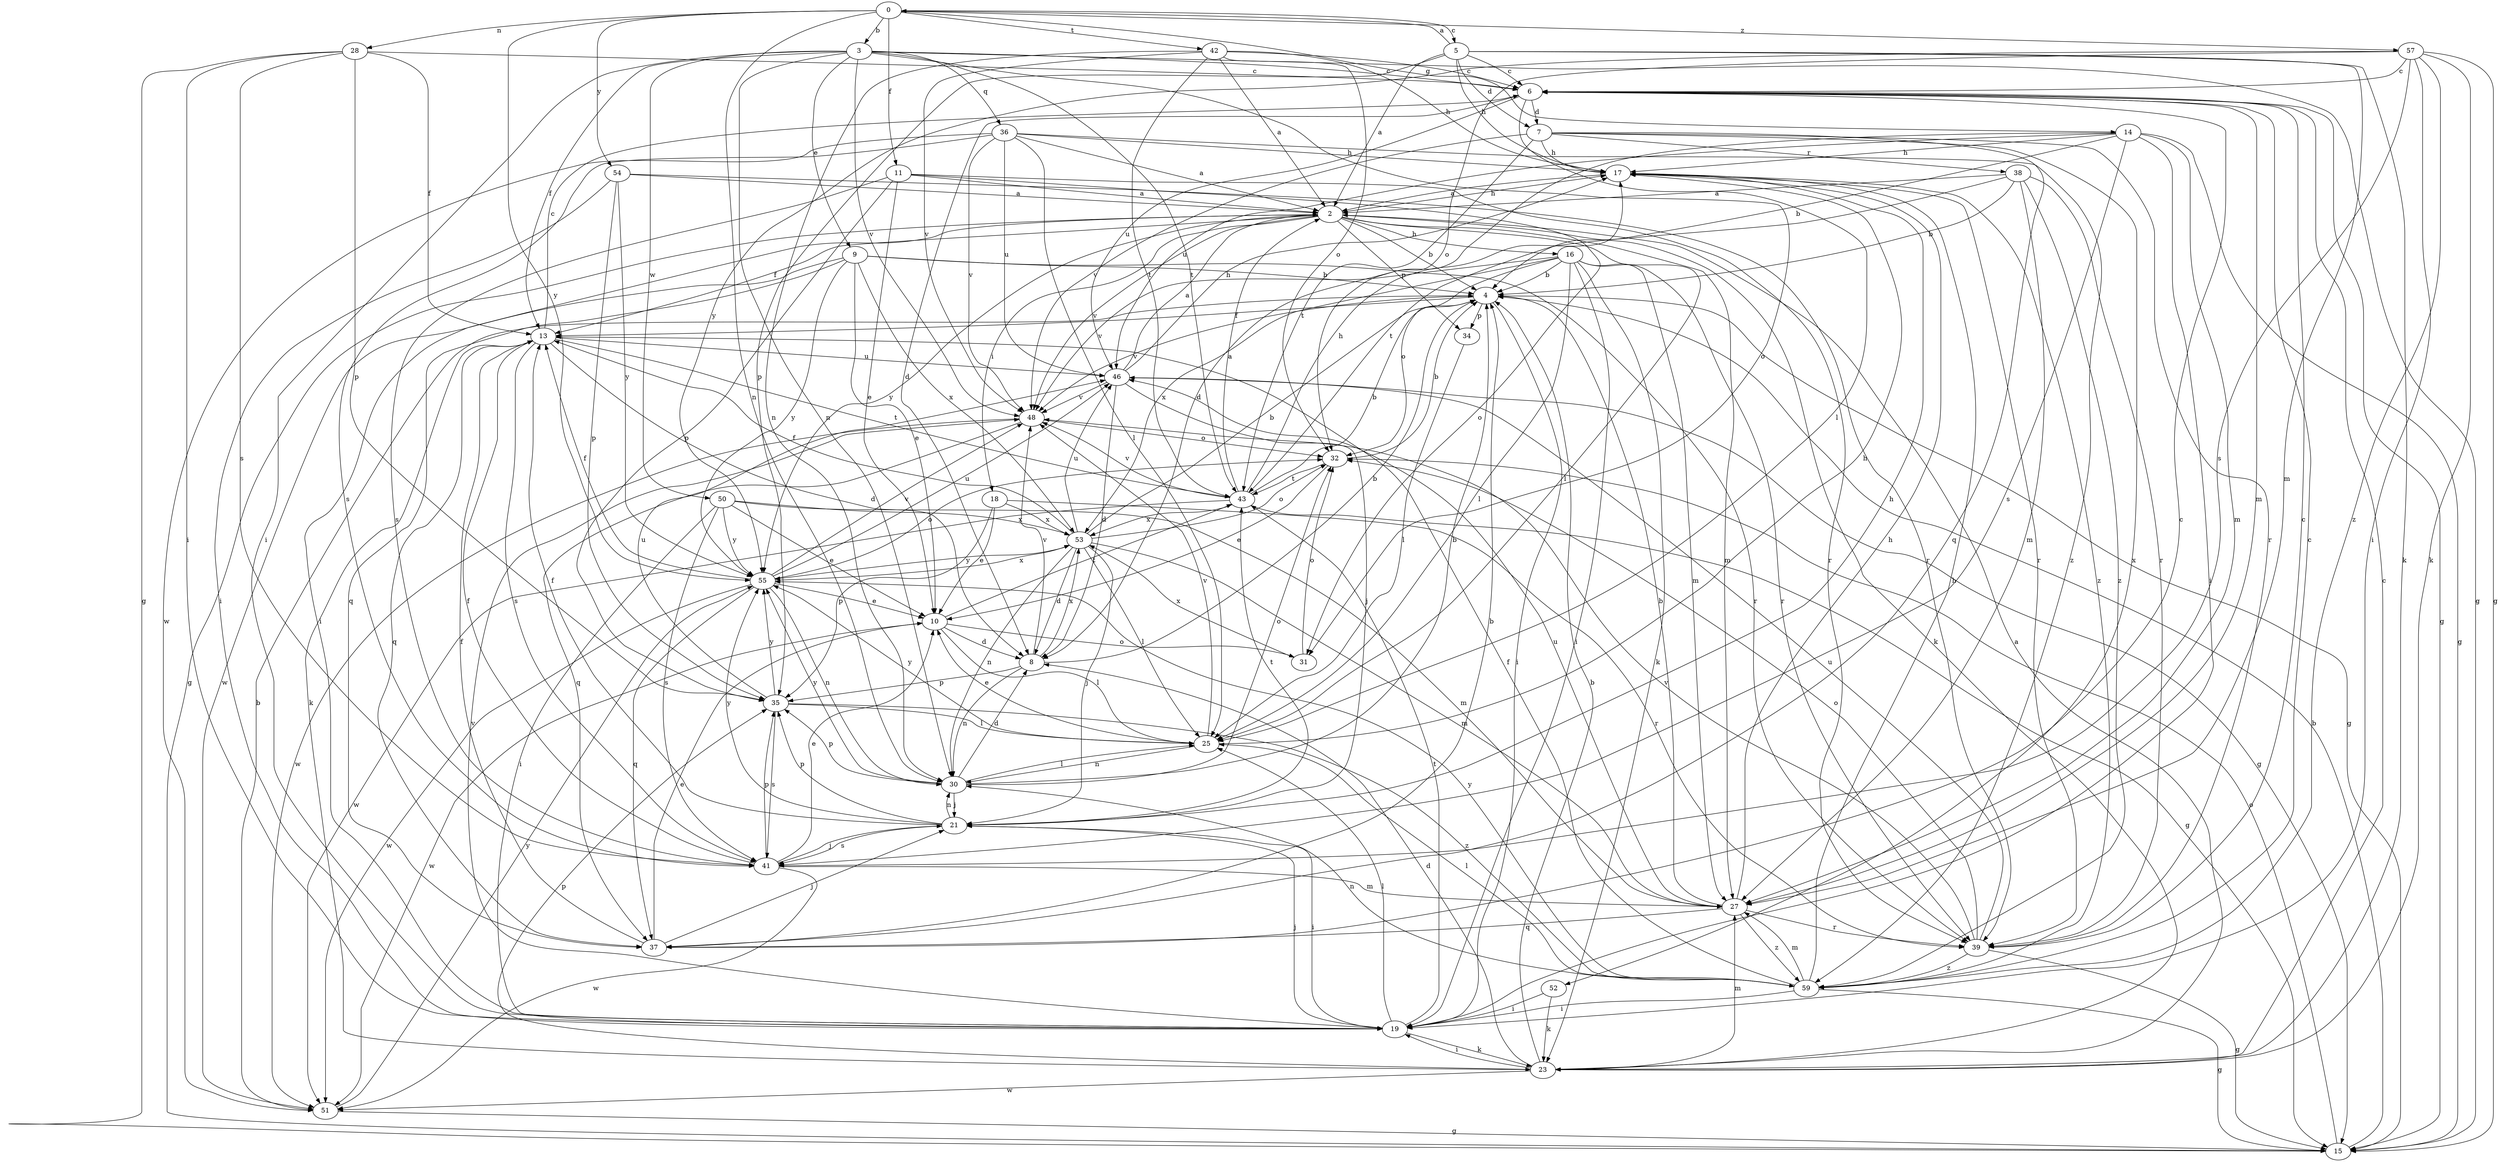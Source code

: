 strict digraph  {
0;
2;
3;
4;
5;
6;
7;
8;
9;
10;
11;
13;
14;
15;
16;
17;
18;
19;
21;
23;
25;
27;
28;
30;
31;
32;
34;
35;
36;
37;
38;
39;
41;
42;
43;
46;
48;
50;
51;
52;
53;
54;
55;
57;
59;
0 -> 3  [label=b];
0 -> 5  [label=c];
0 -> 11  [label=f];
0 -> 14  [label=g];
0 -> 28  [label=n];
0 -> 30  [label=n];
0 -> 42  [label=t];
0 -> 54  [label=y];
0 -> 55  [label=y];
0 -> 57  [label=z];
2 -> 4  [label=b];
2 -> 13  [label=f];
2 -> 15  [label=g];
2 -> 16  [label=h];
2 -> 17  [label=h];
2 -> 18  [label=i];
2 -> 19  [label=i];
2 -> 23  [label=k];
2 -> 25  [label=l];
2 -> 27  [label=m];
2 -> 34  [label=p];
2 -> 48  [label=v];
2 -> 55  [label=y];
3 -> 6  [label=c];
3 -> 9  [label=e];
3 -> 13  [label=f];
3 -> 15  [label=g];
3 -> 19  [label=i];
3 -> 30  [label=n];
3 -> 31  [label=o];
3 -> 36  [label=q];
3 -> 43  [label=t];
3 -> 48  [label=v];
3 -> 50  [label=w];
4 -> 13  [label=f];
4 -> 15  [label=g];
4 -> 19  [label=i];
4 -> 34  [label=p];
4 -> 48  [label=v];
5 -> 0  [label=a];
5 -> 2  [label=a];
5 -> 6  [label=c];
5 -> 7  [label=d];
5 -> 17  [label=h];
5 -> 23  [label=k];
5 -> 27  [label=m];
5 -> 35  [label=p];
6 -> 7  [label=d];
6 -> 8  [label=d];
6 -> 15  [label=g];
6 -> 25  [label=l];
6 -> 27  [label=m];
6 -> 46  [label=u];
7 -> 17  [label=h];
7 -> 37  [label=q];
7 -> 38  [label=r];
7 -> 39  [label=r];
7 -> 43  [label=t];
7 -> 48  [label=v];
7 -> 52  [label=x];
8 -> 4  [label=b];
8 -> 30  [label=n];
8 -> 35  [label=p];
8 -> 48  [label=v];
8 -> 53  [label=x];
9 -> 4  [label=b];
9 -> 10  [label=e];
9 -> 37  [label=q];
9 -> 39  [label=r];
9 -> 51  [label=w];
9 -> 53  [label=x];
9 -> 55  [label=y];
10 -> 8  [label=d];
10 -> 25  [label=l];
10 -> 31  [label=o];
10 -> 43  [label=t];
10 -> 51  [label=w];
11 -> 2  [label=a];
11 -> 10  [label=e];
11 -> 31  [label=o];
11 -> 35  [label=p];
11 -> 39  [label=r];
11 -> 41  [label=s];
13 -> 6  [label=c];
13 -> 8  [label=d];
13 -> 23  [label=k];
13 -> 37  [label=q];
13 -> 41  [label=s];
13 -> 43  [label=t];
13 -> 46  [label=u];
14 -> 4  [label=b];
14 -> 8  [label=d];
14 -> 15  [label=g];
14 -> 17  [label=h];
14 -> 19  [label=i];
14 -> 27  [label=m];
14 -> 41  [label=s];
14 -> 46  [label=u];
15 -> 4  [label=b];
15 -> 32  [label=o];
16 -> 4  [label=b];
16 -> 19  [label=i];
16 -> 23  [label=k];
16 -> 25  [label=l];
16 -> 27  [label=m];
16 -> 32  [label=o];
16 -> 39  [label=r];
16 -> 48  [label=v];
16 -> 53  [label=x];
17 -> 2  [label=a];
17 -> 39  [label=r];
17 -> 59  [label=z];
18 -> 10  [label=e];
18 -> 35  [label=p];
18 -> 39  [label=r];
18 -> 53  [label=x];
19 -> 21  [label=j];
19 -> 23  [label=k];
19 -> 25  [label=l];
19 -> 43  [label=t];
19 -> 48  [label=v];
21 -> 13  [label=f];
21 -> 17  [label=h];
21 -> 19  [label=i];
21 -> 30  [label=n];
21 -> 35  [label=p];
21 -> 41  [label=s];
21 -> 43  [label=t];
21 -> 55  [label=y];
23 -> 2  [label=a];
23 -> 4  [label=b];
23 -> 6  [label=c];
23 -> 8  [label=d];
23 -> 19  [label=i];
23 -> 27  [label=m];
23 -> 35  [label=p];
23 -> 51  [label=w];
25 -> 10  [label=e];
25 -> 17  [label=h];
25 -> 30  [label=n];
25 -> 48  [label=v];
25 -> 55  [label=y];
27 -> 4  [label=b];
27 -> 17  [label=h];
27 -> 37  [label=q];
27 -> 39  [label=r];
27 -> 46  [label=u];
27 -> 59  [label=z];
28 -> 6  [label=c];
28 -> 13  [label=f];
28 -> 15  [label=g];
28 -> 19  [label=i];
28 -> 35  [label=p];
28 -> 41  [label=s];
30 -> 4  [label=b];
30 -> 8  [label=d];
30 -> 21  [label=j];
30 -> 25  [label=l];
30 -> 32  [label=o];
30 -> 35  [label=p];
30 -> 55  [label=y];
31 -> 32  [label=o];
31 -> 53  [label=x];
32 -> 4  [label=b];
32 -> 10  [label=e];
32 -> 43  [label=t];
34 -> 25  [label=l];
35 -> 25  [label=l];
35 -> 41  [label=s];
35 -> 46  [label=u];
35 -> 55  [label=y];
35 -> 59  [label=z];
36 -> 2  [label=a];
36 -> 17  [label=h];
36 -> 25  [label=l];
36 -> 41  [label=s];
36 -> 46  [label=u];
36 -> 48  [label=v];
36 -> 51  [label=w];
36 -> 59  [label=z];
37 -> 4  [label=b];
37 -> 6  [label=c];
37 -> 10  [label=e];
37 -> 13  [label=f];
37 -> 21  [label=j];
38 -> 2  [label=a];
38 -> 4  [label=b];
38 -> 27  [label=m];
38 -> 39  [label=r];
38 -> 43  [label=t];
38 -> 59  [label=z];
39 -> 6  [label=c];
39 -> 15  [label=g];
39 -> 32  [label=o];
39 -> 46  [label=u];
39 -> 48  [label=v];
39 -> 59  [label=z];
41 -> 10  [label=e];
41 -> 13  [label=f];
41 -> 21  [label=j];
41 -> 27  [label=m];
41 -> 35  [label=p];
41 -> 51  [label=w];
42 -> 2  [label=a];
42 -> 6  [label=c];
42 -> 17  [label=h];
42 -> 30  [label=n];
42 -> 32  [label=o];
42 -> 43  [label=t];
42 -> 48  [label=v];
43 -> 2  [label=a];
43 -> 4  [label=b];
43 -> 15  [label=g];
43 -> 17  [label=h];
43 -> 48  [label=v];
43 -> 51  [label=w];
43 -> 53  [label=x];
46 -> 2  [label=a];
46 -> 8  [label=d];
46 -> 15  [label=g];
46 -> 17  [label=h];
46 -> 21  [label=j];
46 -> 48  [label=v];
48 -> 32  [label=o];
48 -> 37  [label=q];
48 -> 51  [label=w];
50 -> 10  [label=e];
50 -> 19  [label=i];
50 -> 27  [label=m];
50 -> 41  [label=s];
50 -> 53  [label=x];
50 -> 55  [label=y];
51 -> 4  [label=b];
51 -> 15  [label=g];
51 -> 55  [label=y];
52 -> 19  [label=i];
52 -> 23  [label=k];
53 -> 4  [label=b];
53 -> 8  [label=d];
53 -> 13  [label=f];
53 -> 21  [label=j];
53 -> 25  [label=l];
53 -> 27  [label=m];
53 -> 30  [label=n];
53 -> 32  [label=o];
53 -> 46  [label=u];
53 -> 55  [label=y];
54 -> 2  [label=a];
54 -> 19  [label=i];
54 -> 35  [label=p];
54 -> 39  [label=r];
54 -> 55  [label=y];
55 -> 10  [label=e];
55 -> 13  [label=f];
55 -> 30  [label=n];
55 -> 32  [label=o];
55 -> 37  [label=q];
55 -> 46  [label=u];
55 -> 48  [label=v];
55 -> 51  [label=w];
55 -> 53  [label=x];
57 -> 6  [label=c];
57 -> 15  [label=g];
57 -> 19  [label=i];
57 -> 23  [label=k];
57 -> 32  [label=o];
57 -> 41  [label=s];
57 -> 55  [label=y];
57 -> 59  [label=z];
59 -> 6  [label=c];
59 -> 13  [label=f];
59 -> 15  [label=g];
59 -> 17  [label=h];
59 -> 19  [label=i];
59 -> 25  [label=l];
59 -> 27  [label=m];
59 -> 30  [label=n];
59 -> 55  [label=y];
}
